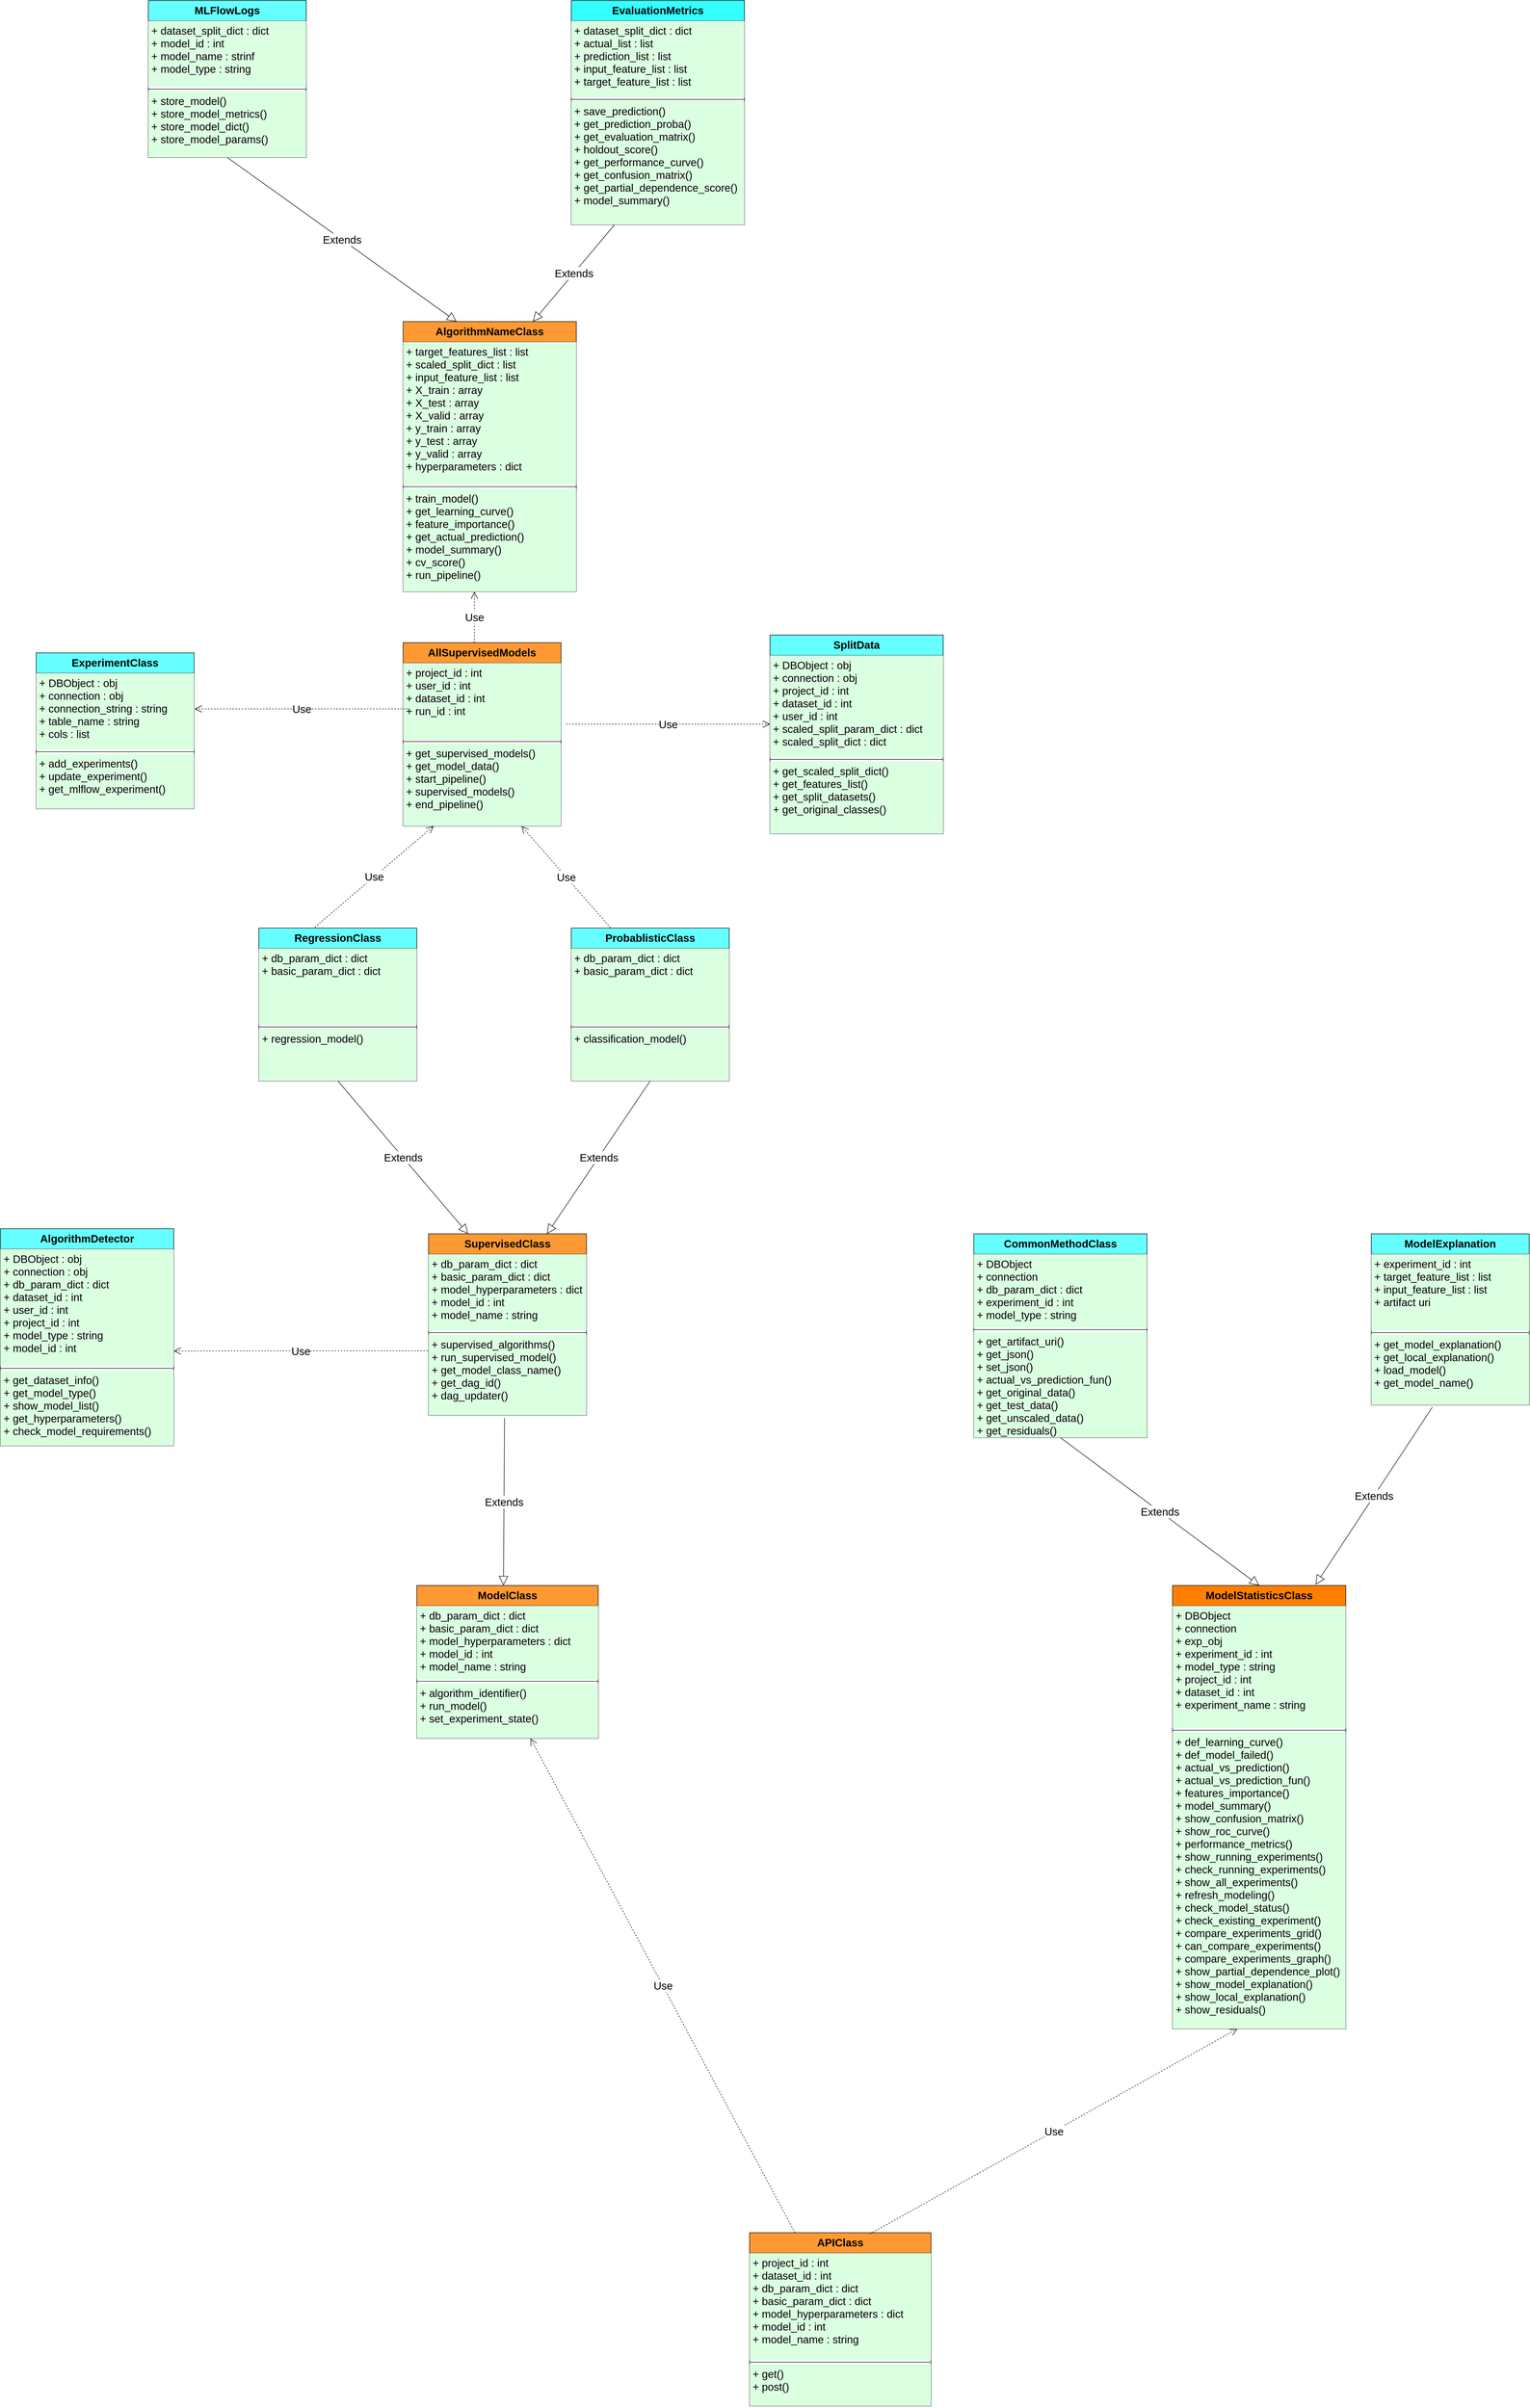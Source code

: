 <mxfile version="14.6.13" type="device"><diagram id="C5RBs43oDa-KdzZeNtuy" name="ModelclassDiagram"><mxGraphModel dx="2889" dy="3417" grid="1" gridSize="10" guides="1" tooltips="1" connect="1" arrows="1" fold="1" page="1" pageScale="1" pageWidth="827" pageHeight="1169" math="0" shadow="0"><root><mxCell id="WIyWlLk6GJQsqaUBKTNV-0"/><mxCell id="WIyWlLk6GJQsqaUBKTNV-1" parent="WIyWlLk6GJQsqaUBKTNV-0"/><mxCell id="IqQvPl8yGSlntPpfsuE_-31" value="ModelClass" style="swimlane;fontStyle=1;align=center;verticalAlign=top;childLayout=stackLayout;horizontal=1;startSize=40;horizontalStack=0;resizeParent=1;resizeParentMax=0;resizeLast=0;collapsible=1;marginBottom=0;fontSize=21;fillColor=#FF9933;" parent="WIyWlLk6GJQsqaUBKTNV-1" vertex="1"><mxGeometry x="437" y="1590" width="356" height="300" as="geometry"/></mxCell><mxCell id="IqQvPl8yGSlntPpfsuE_-32" value="+ db_param_dict : dict&#10;+ basic_param_dict : dict&#10;+ model_hyperparameters : dict&#10;+ model_id : int&#10;+ model_name : string" style="text;strokeColor=none;fillColor=#DBFFE1;align=left;verticalAlign=top;spacingLeft=4;spacingRight=4;overflow=hidden;rotatable=0;points=[[0,0.5],[1,0.5]];portConstraint=eastwest;fontSize=21;" parent="IqQvPl8yGSlntPpfsuE_-31" vertex="1"><mxGeometry y="40" width="356" height="144" as="geometry"/></mxCell><mxCell id="IqQvPl8yGSlntPpfsuE_-33" value="" style="line;strokeWidth=1;fillColor=none;align=left;verticalAlign=middle;spacingTop=-1;spacingLeft=3;spacingRight=3;rotatable=0;labelPosition=right;points=[];portConstraint=eastwest;fontSize=21;" parent="IqQvPl8yGSlntPpfsuE_-31" vertex="1"><mxGeometry y="184" width="356" height="8" as="geometry"/></mxCell><mxCell id="IqQvPl8yGSlntPpfsuE_-34" value="+ algorithm_identifier()&#10;+ run_model()&#10;+ set_experiment_state()" style="text;strokeColor=none;fillColor=#DBFFE1;align=left;verticalAlign=top;spacingLeft=4;spacingRight=4;overflow=hidden;rotatable=0;points=[[0,0.5],[1,0.5]];portConstraint=eastwest;fontSize=21;" parent="IqQvPl8yGSlntPpfsuE_-31" vertex="1"><mxGeometry y="192" width="356" height="108" as="geometry"/></mxCell><mxCell id="IqQvPl8yGSlntPpfsuE_-37" value="SupervisedClass&#10;&#10;&#10;" style="swimlane;fontStyle=1;align=center;verticalAlign=top;childLayout=stackLayout;horizontal=1;startSize=40;horizontalStack=0;resizeParent=1;resizeParentMax=0;resizeLast=0;collapsible=1;marginBottom=0;fontSize=21;fillColor=#FF9933;" parent="WIyWlLk6GJQsqaUBKTNV-1" vertex="1"><mxGeometry x="460" y="900" width="310" height="356" as="geometry"/></mxCell><mxCell id="IqQvPl8yGSlntPpfsuE_-38" value="+ db_param_dict : dict&#10;+ basic_param_dict : dict&#10;+ model_hyperparameters : dict&#10;+ model_id : int&#10;+ model_name : string" style="text;strokeColor=none;fillColor=#DBFFE1;align=left;verticalAlign=top;spacingLeft=4;spacingRight=4;overflow=hidden;rotatable=0;points=[[0,0.5],[1,0.5]];portConstraint=eastwest;fontSize=21;" parent="IqQvPl8yGSlntPpfsuE_-37" vertex="1"><mxGeometry y="40" width="310" height="150" as="geometry"/></mxCell><mxCell id="IqQvPl8yGSlntPpfsuE_-39" value="" style="line;strokeWidth=1;fillColor=none;align=left;verticalAlign=middle;spacingTop=-1;spacingLeft=3;spacingRight=3;rotatable=0;labelPosition=right;points=[];portConstraint=eastwest;fontSize=21;" parent="IqQvPl8yGSlntPpfsuE_-37" vertex="1"><mxGeometry y="190" width="310" height="8" as="geometry"/></mxCell><mxCell id="IqQvPl8yGSlntPpfsuE_-40" value="+ supervised_algorithms()&#10;+ run_supervised_model()&#10;+ get_model_class_name()&#10;+ get_dag_id()&#10;+ dag_updater()" style="text;strokeColor=none;fillColor=#DBFFE1;align=left;verticalAlign=top;spacingLeft=4;spacingRight=4;overflow=hidden;rotatable=0;points=[[0,0.5],[1,0.5]];portConstraint=eastwest;fontSize=21;" parent="IqQvPl8yGSlntPpfsuE_-37" vertex="1"><mxGeometry y="198" width="310" height="158" as="geometry"/></mxCell><mxCell id="IqQvPl8yGSlntPpfsuE_-70" value="EvaluationMetrics" style="swimlane;fontStyle=1;align=center;verticalAlign=top;childLayout=stackLayout;horizontal=1;startSize=40;horizontalStack=0;resizeParent=1;resizeParentMax=0;resizeLast=0;collapsible=1;marginBottom=0;fontSize=21;fillColor=#33FFFF;" parent="WIyWlLk6GJQsqaUBKTNV-1" vertex="1"><mxGeometry x="740" y="-1520" width="340" height="440" as="geometry"/></mxCell><mxCell id="IqQvPl8yGSlntPpfsuE_-71" value="+ dataset_split_dict : dict&#10;+ actual_list : list&#10;+ prediction_list : list&#10;+ input_feature_list : list&#10;+ target_feature_list : list" style="text;strokeColor=none;fillColor=#DBFFE1;align=left;verticalAlign=top;spacingLeft=4;spacingRight=4;overflow=hidden;rotatable=0;points=[[0,0.5],[1,0.5]];portConstraint=eastwest;fontSize=21;" parent="IqQvPl8yGSlntPpfsuE_-70" vertex="1"><mxGeometry y="40" width="340" height="150" as="geometry"/></mxCell><mxCell id="IqQvPl8yGSlntPpfsuE_-72" value="" style="line;strokeWidth=1;fillColor=none;align=left;verticalAlign=middle;spacingTop=-1;spacingLeft=3;spacingRight=3;rotatable=0;labelPosition=right;points=[];portConstraint=eastwest;fontSize=21;" parent="IqQvPl8yGSlntPpfsuE_-70" vertex="1"><mxGeometry y="190" width="340" height="8" as="geometry"/></mxCell><mxCell id="IqQvPl8yGSlntPpfsuE_-73" value="+ save_prediction()&#10;+ get_prediction_proba()&#10;+ get_evaluation_matrix()&#10;+ holdout_score()&#10;+ get_performance_curve()&#10;+ get_confusion_matrix()&#10;+ get_partial_dependence_score()&#10;+ model_summary()" style="text;strokeColor=none;fillColor=#DBFFE1;align=left;verticalAlign=top;spacingLeft=4;spacingRight=4;overflow=hidden;rotatable=0;points=[[0,0.5],[1,0.5]];portConstraint=eastwest;fontSize=21;" parent="IqQvPl8yGSlntPpfsuE_-70" vertex="1"><mxGeometry y="198" width="340" height="242" as="geometry"/></mxCell><mxCell id="IqQvPl8yGSlntPpfsuE_-74" value="MLFlowLogs&#10;" style="swimlane;fontStyle=1;align=center;verticalAlign=top;childLayout=stackLayout;horizontal=1;startSize=40;horizontalStack=0;resizeParent=1;resizeParentMax=0;resizeLast=0;collapsible=1;marginBottom=0;fontSize=21;fillColor=#66FFFF;" parent="WIyWlLk6GJQsqaUBKTNV-1" vertex="1"><mxGeometry x="-90" y="-1520" width="310" height="308" as="geometry"/></mxCell><mxCell id="IqQvPl8yGSlntPpfsuE_-75" value="+ dataset_split_dict : dict&#10;+ model_id : int&#10;+ model_name : strinf&#10;+ model_type : string" style="text;strokeColor=none;fillColor=#DBFFE1;align=left;verticalAlign=top;spacingLeft=4;spacingRight=4;overflow=hidden;rotatable=0;points=[[0,0.5],[1,0.5]];portConstraint=eastwest;fontSize=21;" parent="IqQvPl8yGSlntPpfsuE_-74" vertex="1"><mxGeometry y="40" width="310" height="130" as="geometry"/></mxCell><mxCell id="IqQvPl8yGSlntPpfsuE_-76" value="" style="line;strokeWidth=1;fillColor=none;align=left;verticalAlign=middle;spacingTop=-1;spacingLeft=3;spacingRight=3;rotatable=0;labelPosition=right;points=[];portConstraint=eastwest;fontSize=21;" parent="IqQvPl8yGSlntPpfsuE_-74" vertex="1"><mxGeometry y="170" width="310" height="8" as="geometry"/></mxCell><mxCell id="IqQvPl8yGSlntPpfsuE_-77" value="+ store_model()&#10;+ store_model_metrics()&#10;+ store_model_dict()&#10;+ store_model_params()" style="text;strokeColor=none;fillColor=#DBFFE1;align=left;verticalAlign=top;spacingLeft=4;spacingRight=4;overflow=hidden;rotatable=0;points=[[0,0.5],[1,0.5]];portConstraint=eastwest;fontSize=21;" parent="IqQvPl8yGSlntPpfsuE_-74" vertex="1"><mxGeometry y="178" width="310" height="130" as="geometry"/></mxCell><mxCell id="IqQvPl8yGSlntPpfsuE_-78" value="ModelExplanation" style="swimlane;fontStyle=1;align=center;verticalAlign=top;childLayout=stackLayout;horizontal=1;startSize=40;horizontalStack=0;resizeParent=1;resizeParentMax=0;resizeLast=0;collapsible=1;marginBottom=0;fontSize=21;fillColor=#66FFFF;" parent="WIyWlLk6GJQsqaUBKTNV-1" vertex="1"><mxGeometry x="2310" y="900" width="310" height="336" as="geometry"/></mxCell><mxCell id="IqQvPl8yGSlntPpfsuE_-79" value="+ experiment_id : int&#10;+ target_feature_list : list&#10;+ input_feature_list : list&#10;+ artifact uri" style="text;strokeColor=none;fillColor=#DBFFE1;align=left;verticalAlign=top;spacingLeft=4;spacingRight=4;overflow=hidden;rotatable=0;points=[[0,0.5],[1,0.5]];portConstraint=eastwest;fontSize=21;" parent="IqQvPl8yGSlntPpfsuE_-78" vertex="1"><mxGeometry y="40" width="310" height="150" as="geometry"/></mxCell><mxCell id="IqQvPl8yGSlntPpfsuE_-80" value="" style="line;strokeWidth=1;fillColor=none;align=left;verticalAlign=middle;spacingTop=-1;spacingLeft=3;spacingRight=3;rotatable=0;labelPosition=right;points=[];portConstraint=eastwest;fontSize=21;" parent="IqQvPl8yGSlntPpfsuE_-78" vertex="1"><mxGeometry y="190" width="310" height="8" as="geometry"/></mxCell><mxCell id="IqQvPl8yGSlntPpfsuE_-81" value="+ get_model_explanation()&#10;+ get_local_explanation()&#10;+ load_model()&#10;+ get_model_name()" style="text;strokeColor=none;fillColor=#DBFFE1;align=left;verticalAlign=top;spacingLeft=4;spacingRight=4;overflow=hidden;rotatable=0;points=[[0,0.5],[1,0.5]];portConstraint=eastwest;fontSize=21;" parent="IqQvPl8yGSlntPpfsuE_-78" vertex="1"><mxGeometry y="198" width="310" height="138" as="geometry"/></mxCell><mxCell id="IqQvPl8yGSlntPpfsuE_-82" value="ExperimentClass" style="swimlane;fontStyle=1;align=center;verticalAlign=top;childLayout=stackLayout;horizontal=1;startSize=40;horizontalStack=0;resizeParent=1;resizeParentMax=0;resizeLast=0;collapsible=1;marginBottom=0;fontSize=21;fillColor=#66FFFF;" parent="WIyWlLk6GJQsqaUBKTNV-1" vertex="1"><mxGeometry x="-310" y="-240" width="310" height="306" as="geometry"/></mxCell><mxCell id="IqQvPl8yGSlntPpfsuE_-83" value="+ DBObject : obj&#10;+ connection : obj&#10;+ connection_string : string&#10;+ table_name : string&#10;+ cols : list" style="text;strokeColor=none;fillColor=#DBFFE1;align=left;verticalAlign=top;spacingLeft=4;spacingRight=4;overflow=hidden;rotatable=0;points=[[0,0.5],[1,0.5]];portConstraint=eastwest;fontSize=21;" parent="IqQvPl8yGSlntPpfsuE_-82" vertex="1"><mxGeometry y="40" width="310" height="150" as="geometry"/></mxCell><mxCell id="IqQvPl8yGSlntPpfsuE_-84" value="" style="line;strokeWidth=1;fillColor=none;align=left;verticalAlign=middle;spacingTop=-1;spacingLeft=3;spacingRight=3;rotatable=0;labelPosition=right;points=[];portConstraint=eastwest;fontSize=21;" parent="IqQvPl8yGSlntPpfsuE_-82" vertex="1"><mxGeometry y="190" width="310" height="8" as="geometry"/></mxCell><mxCell id="IqQvPl8yGSlntPpfsuE_-85" value="+ add_experiments()&#10;+ update_experiment()&#10;+ get_mlflow_experiment()" style="text;strokeColor=none;fillColor=#DBFFE1;align=left;verticalAlign=top;spacingLeft=4;spacingRight=4;overflow=hidden;rotatable=0;points=[[0,0.5],[1,0.5]];portConstraint=eastwest;fontSize=21;" parent="IqQvPl8yGSlntPpfsuE_-82" vertex="1"><mxGeometry y="198" width="310" height="108" as="geometry"/></mxCell><mxCell id="IqQvPl8yGSlntPpfsuE_-86" value="AlgorithmDetector" style="swimlane;fontStyle=1;align=center;verticalAlign=top;childLayout=stackLayout;horizontal=1;startSize=40;horizontalStack=0;resizeParent=1;resizeParentMax=0;resizeLast=0;collapsible=1;marginBottom=0;fontSize=21;fillColor=#66FFFF;" parent="WIyWlLk6GJQsqaUBKTNV-1" vertex="1"><mxGeometry x="-380" y="890" width="340" height="426" as="geometry"/></mxCell><mxCell id="IqQvPl8yGSlntPpfsuE_-87" value="+ DBObject : obj&#10;+ connection : obj&#10;+ db_param_dict : dict&#10;+ dataset_id : int&#10;+ user_id : int&#10;+ project_id : int&#10;+ model_type : string&#10;+ model_id : int" style="text;strokeColor=none;fillColor=#DBFFE1;align=left;verticalAlign=top;spacingLeft=4;spacingRight=4;overflow=hidden;rotatable=0;points=[[0,0.5],[1,0.5]];portConstraint=eastwest;fontSize=21;" parent="IqQvPl8yGSlntPpfsuE_-86" vertex="1"><mxGeometry y="40" width="340" height="230" as="geometry"/></mxCell><mxCell id="IqQvPl8yGSlntPpfsuE_-88" value="" style="line;strokeWidth=1;fillColor=none;align=left;verticalAlign=middle;spacingTop=-1;spacingLeft=3;spacingRight=3;rotatable=0;labelPosition=right;points=[];portConstraint=eastwest;fontSize=21;" parent="IqQvPl8yGSlntPpfsuE_-86" vertex="1"><mxGeometry y="270" width="340" height="8" as="geometry"/></mxCell><mxCell id="IqQvPl8yGSlntPpfsuE_-89" value="+ get_dataset_info()&#10;+ get_model_type()&#10;+ show_model_list()&#10;+ get_hyperparameters()&#10;+ check_model_requirements()" style="text;strokeColor=none;fillColor=#DBFFE1;align=left;verticalAlign=top;spacingLeft=4;spacingRight=4;overflow=hidden;rotatable=0;points=[[0,0.5],[1,0.5]];portConstraint=eastwest;fontSize=21;" parent="IqQvPl8yGSlntPpfsuE_-86" vertex="1"><mxGeometry y="278" width="340" height="148" as="geometry"/></mxCell><mxCell id="IqQvPl8yGSlntPpfsuE_-90" value="CommonMethodClass" style="swimlane;fontStyle=1;align=center;verticalAlign=top;childLayout=stackLayout;horizontal=1;startSize=40;horizontalStack=0;resizeParent=1;resizeParentMax=0;resizeLast=0;collapsible=1;marginBottom=0;fontSize=21;fillColor=#66FFFF;" parent="WIyWlLk6GJQsqaUBKTNV-1" vertex="1"><mxGeometry x="1530" y="900" width="340" height="400" as="geometry"/></mxCell><mxCell id="IqQvPl8yGSlntPpfsuE_-91" value="+ DBObject&#10;+ connection&#10;+ db_param_dict : dict&#10;+ experiment_id : int&#10;+ model_type : string" style="text;strokeColor=none;fillColor=#DBFFE1;align=left;verticalAlign=top;spacingLeft=4;spacingRight=4;overflow=hidden;rotatable=0;points=[[0,0.5],[1,0.5]];portConstraint=eastwest;fontSize=21;" parent="IqQvPl8yGSlntPpfsuE_-90" vertex="1"><mxGeometry y="40" width="340" height="144" as="geometry"/></mxCell><mxCell id="IqQvPl8yGSlntPpfsuE_-92" value="" style="line;strokeWidth=1;fillColor=none;align=left;verticalAlign=middle;spacingTop=-1;spacingLeft=3;spacingRight=3;rotatable=0;labelPosition=right;points=[];portConstraint=eastwest;fontSize=21;" parent="IqQvPl8yGSlntPpfsuE_-90" vertex="1"><mxGeometry y="184" width="340" height="8" as="geometry"/></mxCell><mxCell id="IqQvPl8yGSlntPpfsuE_-93" value="+ get_artifact_uri()&#10;+ get_json()&#10;+ set_json()&#10;+ actual_vs_prediction_fun()&#10;+ get_original_data()&#10;+ get_test_data()&#10;+ get_unscaled_data()&#10;+ get_residuals()" style="text;strokeColor=none;fillColor=#DBFFE1;align=left;verticalAlign=top;spacingLeft=4;spacingRight=4;overflow=hidden;rotatable=0;points=[[0,0.5],[1,0.5]];portConstraint=eastwest;fontSize=21;" parent="IqQvPl8yGSlntPpfsuE_-90" vertex="1"><mxGeometry y="192" width="340" height="208" as="geometry"/></mxCell><mxCell id="IqQvPl8yGSlntPpfsuE_-94" value="ModelStatisticsClass" style="swimlane;fontStyle=1;align=center;verticalAlign=top;childLayout=stackLayout;horizontal=1;startSize=40;horizontalStack=0;resizeParent=1;resizeParentMax=0;resizeLast=0;collapsible=1;marginBottom=0;fontSize=21;fillColor=#FF8000;" parent="WIyWlLk6GJQsqaUBKTNV-1" vertex="1"><mxGeometry x="1920" y="1590" width="340" height="870" as="geometry"/></mxCell><mxCell id="IqQvPl8yGSlntPpfsuE_-95" value="+ DBObject&#10;+ connection&#10;+ exp_obj&#10;+ experiment_id : int&#10;+ model_type : string&#10;+ project_id : int&#10;+ dataset_id : int&#10;+ experiment_name : string" style="text;strokeColor=none;fillColor=#DBFFE1;align=left;verticalAlign=top;spacingLeft=4;spacingRight=4;overflow=hidden;rotatable=0;points=[[0,0.5],[1,0.5]];portConstraint=eastwest;fontSize=21;" parent="IqQvPl8yGSlntPpfsuE_-94" vertex="1"><mxGeometry y="40" width="340" height="240" as="geometry"/></mxCell><mxCell id="IqQvPl8yGSlntPpfsuE_-96" value="" style="line;strokeWidth=1;fillColor=none;align=left;verticalAlign=middle;spacingTop=-1;spacingLeft=3;spacingRight=3;rotatable=0;labelPosition=right;points=[];portConstraint=eastwest;fontSize=21;" parent="IqQvPl8yGSlntPpfsuE_-94" vertex="1"><mxGeometry y="280" width="340" height="8" as="geometry"/></mxCell><mxCell id="IqQvPl8yGSlntPpfsuE_-97" value="+ def_learning_curve()&#10;+ def_model_failed()&#10;+ actual_vs_prediction()&#10;+ actual_vs_prediction_fun()&#10;+ features_importance()&#10;+ model_summary()&#10;+ show_confusion_matrix()&#10;+ show_roc_curve()&#10;+ performance_metrics()&#10;+ show_running_experiments()&#10;+ check_running_experiments()&#10;+ show_all_experiments()&#10;+ refresh_modeling()&#10;+ check_model_status()&#10;+ check_existing_experiment()&#10;+ compare_experiments_grid()&#10;+ can_compare_experiments()&#10;+ compare_experiments_graph()&#10;+ show_partial_dependence_plot()&#10;+ show_model_explanation()&#10;+ show_local_explanation()&#10;+ show_residuals()&#10;" style="text;strokeColor=none;fillColor=#DBFFE1;align=left;verticalAlign=top;spacingLeft=4;spacingRight=4;overflow=hidden;rotatable=0;points=[[0,0.5],[1,0.5]];portConstraint=eastwest;fontSize=21;" parent="IqQvPl8yGSlntPpfsuE_-94" vertex="1"><mxGeometry y="288" width="340" height="582" as="geometry"/></mxCell><mxCell id="IqQvPl8yGSlntPpfsuE_-98" value="SplitData" style="swimlane;fontStyle=1;align=center;verticalAlign=top;childLayout=stackLayout;horizontal=1;startSize=40;horizontalStack=0;resizeParent=1;resizeParentMax=0;resizeLast=0;collapsible=1;marginBottom=0;fontSize=21;fillColor=#66FFFF;" parent="WIyWlLk6GJQsqaUBKTNV-1" vertex="1"><mxGeometry x="1130" y="-275" width="340" height="390" as="geometry"/></mxCell><mxCell id="IqQvPl8yGSlntPpfsuE_-99" value="+ DBObject : obj&#10;+ connection : obj&#10;+ project_id : int&#10;+ dataset_id : int&#10;+ user_id : int&#10;+ scaled_split_param_dict : dict&#10;+ scaled_split_dict : dict" style="text;strokeColor=none;fillColor=#DBFFE1;align=left;verticalAlign=top;spacingLeft=4;spacingRight=4;overflow=hidden;rotatable=0;points=[[0,0.5],[1,0.5]];portConstraint=eastwest;fontSize=21;" parent="IqQvPl8yGSlntPpfsuE_-98" vertex="1"><mxGeometry y="40" width="340" height="200" as="geometry"/></mxCell><mxCell id="IqQvPl8yGSlntPpfsuE_-100" value="" style="line;strokeWidth=1;fillColor=none;align=left;verticalAlign=middle;spacingTop=-1;spacingLeft=3;spacingRight=3;rotatable=0;labelPosition=right;points=[];portConstraint=eastwest;fontSize=21;" parent="IqQvPl8yGSlntPpfsuE_-98" vertex="1"><mxGeometry y="240" width="340" height="8" as="geometry"/></mxCell><mxCell id="IqQvPl8yGSlntPpfsuE_-101" value="+ get_scaled_split_dict()&#10;+ get_features_list()&#10;+ get_split_datasets()&#10;+ get_original_classes()" style="text;strokeColor=none;fillColor=#DBFFE1;align=left;verticalAlign=top;spacingLeft=4;spacingRight=4;overflow=hidden;rotatable=0;points=[[0,0.5],[1,0.5]];portConstraint=eastwest;fontSize=21;" parent="IqQvPl8yGSlntPpfsuE_-98" vertex="1"><mxGeometry y="248" width="340" height="142" as="geometry"/></mxCell><mxCell id="IqQvPl8yGSlntPpfsuE_-107" value="AlgorithmNameClass" style="swimlane;fontStyle=1;align=center;verticalAlign=top;childLayout=stackLayout;horizontal=1;startSize=40;horizontalStack=0;resizeParent=1;resizeParentMax=0;resizeLast=0;collapsible=1;marginBottom=0;fontSize=21;fillColor=#FF9933;" parent="WIyWlLk6GJQsqaUBKTNV-1" vertex="1"><mxGeometry x="410" y="-890" width="340" height="530" as="geometry"/></mxCell><mxCell id="IqQvPl8yGSlntPpfsuE_-108" value="+ target_features_list : list&#10;+ scaled_split_dict : list&#10;+ input_feature_list : list&#10;+ X_train : array&#10;+ X_test : array&#10;+ X_valid : array&#10;+ y_train : array&#10;+ y_test : array&#10;+ y_valid : array&#10;+ hyperparameters : dict" style="text;strokeColor=none;fillColor=#DBFFE1;align=left;verticalAlign=top;spacingLeft=4;spacingRight=4;overflow=hidden;rotatable=0;points=[[0,0.5],[1,0.5]];portConstraint=eastwest;fontSize=21;" parent="IqQvPl8yGSlntPpfsuE_-107" vertex="1"><mxGeometry y="40" width="340" height="280" as="geometry"/></mxCell><mxCell id="IqQvPl8yGSlntPpfsuE_-109" value="" style="line;strokeWidth=1;fillColor=none;align=left;verticalAlign=middle;spacingTop=-1;spacingLeft=3;spacingRight=3;rotatable=0;labelPosition=right;points=[];portConstraint=eastwest;fontSize=21;" parent="IqQvPl8yGSlntPpfsuE_-107" vertex="1"><mxGeometry y="320" width="340" height="8" as="geometry"/></mxCell><mxCell id="IqQvPl8yGSlntPpfsuE_-110" value="+ train_model()&#10;+ get_learning_curve()&#10;+ feature_importance()&#10;+ get_actual_prediction()&#10;+ model_summary()&#10;+ cv_score()&#10;+ run_pipeline()" style="text;strokeColor=none;fillColor=#DBFFE1;align=left;verticalAlign=top;spacingLeft=4;spacingRight=4;overflow=hidden;rotatable=0;points=[[0,0.5],[1,0.5]];portConstraint=eastwest;fontSize=21;" parent="IqQvPl8yGSlntPpfsuE_-107" vertex="1"><mxGeometry y="328" width="340" height="202" as="geometry"/></mxCell><mxCell id="IqQvPl8yGSlntPpfsuE_-115" value="Extends" style="endArrow=block;endSize=16;endFill=0;html=1;fontSize=21;exitX=0.5;exitY=1;exitDx=0;exitDy=0;entryX=0.5;entryY=0;entryDx=0;entryDy=0;" parent="WIyWlLk6GJQsqaUBKTNV-1" source="IqQvPl8yGSlntPpfsuE_-90" target="IqQvPl8yGSlntPpfsuE_-94" edge="1"><mxGeometry width="160" relative="1" as="geometry"><mxPoint x="300" y="-1800" as="sourcePoint"/><mxPoint x="460" y="-1800" as="targetPoint"/></mxGeometry></mxCell><mxCell id="IqQvPl8yGSlntPpfsuE_-120" value="Extends" style="endArrow=block;endSize=16;endFill=0;html=1;fontSize=21;exitX=0.5;exitY=1;exitDx=0;exitDy=0;" parent="WIyWlLk6GJQsqaUBKTNV-1" source="IqQvPl8yGSlntPpfsuE_-74" edge="1"><mxGeometry width="160" relative="1" as="geometry"><mxPoint x="690" y="-1630" as="sourcePoint"/><mxPoint x="515" y="-890" as="targetPoint"/></mxGeometry></mxCell><mxCell id="IqQvPl8yGSlntPpfsuE_-121" value="Extends" style="endArrow=block;endSize=16;endFill=0;html=1;fontSize=21;exitX=0.25;exitY=1;exitDx=0;exitDy=0;entryX=0.75;entryY=0;entryDx=0;entryDy=0;" parent="WIyWlLk6GJQsqaUBKTNV-1" source="IqQvPl8yGSlntPpfsuE_-70" target="IqQvPl8yGSlntPpfsuE_-107" edge="1"><mxGeometry width="160" relative="1" as="geometry"><mxPoint x="690" y="-1630" as="sourcePoint"/><mxPoint x="850" y="-1630" as="targetPoint"/></mxGeometry></mxCell><mxCell id="IqQvPl8yGSlntPpfsuE_-124" value="RegressionClass&#10;&#10;&#10;" style="swimlane;fontStyle=1;align=center;verticalAlign=top;childLayout=stackLayout;horizontal=1;startSize=40;horizontalStack=0;resizeParent=1;resizeParentMax=0;resizeLast=0;collapsible=1;marginBottom=0;fontSize=21;fillColor=#66FFFF;" parent="WIyWlLk6GJQsqaUBKTNV-1" vertex="1"><mxGeometry x="127" y="300" width="310" height="300" as="geometry"/></mxCell><mxCell id="IqQvPl8yGSlntPpfsuE_-125" value="+ db_param_dict : dict&#10;+ basic_param_dict : dict&#10;" style="text;strokeColor=none;fillColor=#DBFFE1;align=left;verticalAlign=top;spacingLeft=4;spacingRight=4;overflow=hidden;rotatable=0;points=[[0,0.5],[1,0.5]];portConstraint=eastwest;fontSize=21;" parent="IqQvPl8yGSlntPpfsuE_-124" vertex="1"><mxGeometry y="40" width="310" height="150" as="geometry"/></mxCell><mxCell id="IqQvPl8yGSlntPpfsuE_-126" value="" style="line;strokeWidth=1;fillColor=none;align=left;verticalAlign=middle;spacingTop=-1;spacingLeft=3;spacingRight=3;rotatable=0;labelPosition=right;points=[];portConstraint=eastwest;fontSize=21;" parent="IqQvPl8yGSlntPpfsuE_-124" vertex="1"><mxGeometry y="190" width="310" height="8" as="geometry"/></mxCell><mxCell id="IqQvPl8yGSlntPpfsuE_-127" value="+ regression_model()&#10;" style="text;strokeColor=none;fillColor=#DBFFE1;align=left;verticalAlign=top;spacingLeft=4;spacingRight=4;overflow=hidden;rotatable=0;points=[[0,0.5],[1,0.5]];portConstraint=eastwest;fontSize=21;" parent="IqQvPl8yGSlntPpfsuE_-124" vertex="1"><mxGeometry y="198" width="310" height="102" as="geometry"/></mxCell><mxCell id="IqQvPl8yGSlntPpfsuE_-128" value="ProbablisticClass&#10;&#10;&#10;" style="swimlane;fontStyle=1;align=center;verticalAlign=top;childLayout=stackLayout;horizontal=1;startSize=40;horizontalStack=0;resizeParent=1;resizeParentMax=0;resizeLast=0;collapsible=1;marginBottom=0;fontSize=21;fillColor=#66FFFF;" parent="WIyWlLk6GJQsqaUBKTNV-1" vertex="1"><mxGeometry x="740" y="300" width="310" height="300" as="geometry"/></mxCell><mxCell id="IqQvPl8yGSlntPpfsuE_-129" value="+ db_param_dict : dict&#10;+ basic_param_dict : dict&#10;" style="text;strokeColor=none;fillColor=#DBFFE1;align=left;verticalAlign=top;spacingLeft=4;spacingRight=4;overflow=hidden;rotatable=0;points=[[0,0.5],[1,0.5]];portConstraint=eastwest;fontSize=21;" parent="IqQvPl8yGSlntPpfsuE_-128" vertex="1"><mxGeometry y="40" width="310" height="150" as="geometry"/></mxCell><mxCell id="IqQvPl8yGSlntPpfsuE_-130" value="" style="line;strokeWidth=1;fillColor=none;align=left;verticalAlign=middle;spacingTop=-1;spacingLeft=3;spacingRight=3;rotatable=0;labelPosition=right;points=[];portConstraint=eastwest;fontSize=21;" parent="IqQvPl8yGSlntPpfsuE_-128" vertex="1"><mxGeometry y="190" width="310" height="8" as="geometry"/></mxCell><mxCell id="IqQvPl8yGSlntPpfsuE_-131" value="+ classification_model()&#10;" style="text;strokeColor=none;fillColor=#DBFFE1;align=left;verticalAlign=top;spacingLeft=4;spacingRight=4;overflow=hidden;rotatable=0;points=[[0,0.5],[1,0.5]];portConstraint=eastwest;fontSize=21;" parent="IqQvPl8yGSlntPpfsuE_-128" vertex="1"><mxGeometry y="198" width="310" height="102" as="geometry"/></mxCell><mxCell id="IqQvPl8yGSlntPpfsuE_-138" value="AllSupervisedModels&#10;&#10;" style="swimlane;fontStyle=1;align=center;verticalAlign=top;childLayout=stackLayout;horizontal=1;startSize=40;horizontalStack=0;resizeParent=1;resizeParentMax=0;resizeLast=0;collapsible=1;marginBottom=0;fontSize=21;fillColor=#FF9933;" parent="WIyWlLk6GJQsqaUBKTNV-1" vertex="1"><mxGeometry x="410" y="-260" width="310" height="360" as="geometry"/></mxCell><mxCell id="IqQvPl8yGSlntPpfsuE_-139" value="+ project_id : int&#10;+ user_id : int&#10;+ dataset_id : int&#10;+ run_id : int&#10;" style="text;strokeColor=none;fillColor=#DBFFE1;align=left;verticalAlign=top;spacingLeft=4;spacingRight=4;overflow=hidden;rotatable=0;points=[[0,0.5],[1,0.5]];portConstraint=eastwest;fontSize=21;" parent="IqQvPl8yGSlntPpfsuE_-138" vertex="1"><mxGeometry y="40" width="310" height="150" as="geometry"/></mxCell><mxCell id="IqQvPl8yGSlntPpfsuE_-140" value="" style="line;strokeWidth=1;fillColor=none;align=left;verticalAlign=middle;spacingTop=-1;spacingLeft=3;spacingRight=3;rotatable=0;labelPosition=right;points=[];portConstraint=eastwest;fontSize=21;" parent="IqQvPl8yGSlntPpfsuE_-138" vertex="1"><mxGeometry y="190" width="310" height="8" as="geometry"/></mxCell><mxCell id="IqQvPl8yGSlntPpfsuE_-141" value="+ get_supervised_models()&#10;+ get_model_data()&#10;+ start_pipeline()&#10;+ supervised_models()&#10;+ end_pipeline()" style="text;strokeColor=none;fillColor=#DBFFE1;align=left;verticalAlign=top;spacingLeft=4;spacingRight=4;overflow=hidden;rotatable=0;points=[[0,0.5],[1,0.5]];portConstraint=eastwest;fontSize=21;" parent="IqQvPl8yGSlntPpfsuE_-138" vertex="1"><mxGeometry y="198" width="310" height="162" as="geometry"/></mxCell><mxCell id="IqQvPl8yGSlntPpfsuE_-142" value="Use" style="endArrow=open;endSize=12;dashed=1;html=1;fontSize=21;exitX=0.354;exitY=-0.005;exitDx=0;exitDy=0;exitPerimeter=0;" parent="WIyWlLk6GJQsqaUBKTNV-1" source="IqQvPl8yGSlntPpfsuE_-124" target="IqQvPl8yGSlntPpfsuE_-141" edge="1"><mxGeometry width="160" relative="1" as="geometry"><mxPoint x="1060" y="-10" as="sourcePoint"/><mxPoint x="1220" y="-10" as="targetPoint"/></mxGeometry></mxCell><mxCell id="IqQvPl8yGSlntPpfsuE_-143" value="Use" style="endArrow=open;endSize=12;dashed=1;html=1;fontSize=21;exitX=0.25;exitY=0;exitDx=0;exitDy=0;entryX=0.75;entryY=1;entryDx=0;entryDy=0;" parent="WIyWlLk6GJQsqaUBKTNV-1" source="IqQvPl8yGSlntPpfsuE_-128" target="IqQvPl8yGSlntPpfsuE_-138" edge="1"><mxGeometry width="160" relative="1" as="geometry"><mxPoint x="770" y="280" as="sourcePoint"/><mxPoint x="590" y="110" as="targetPoint"/></mxGeometry></mxCell><mxCell id="IqQvPl8yGSlntPpfsuE_-158" value="Use" style="endArrow=open;endSize=12;dashed=1;html=1;fontSize=21;" parent="WIyWlLk6GJQsqaUBKTNV-1" edge="1"><mxGeometry width="160" relative="1" as="geometry"><mxPoint x="730" y="-100" as="sourcePoint"/><mxPoint x="1130" y="-100" as="targetPoint"/></mxGeometry></mxCell><mxCell id="IqQvPl8yGSlntPpfsuE_-157" value="Use" style="endArrow=open;endSize=12;dashed=1;html=1;fontSize=21;" parent="WIyWlLk6GJQsqaUBKTNV-1" edge="1"><mxGeometry width="160" relative="1" as="geometry"><mxPoint x="550" y="-260" as="sourcePoint"/><mxPoint x="550" y="-360" as="targetPoint"/></mxGeometry></mxCell><mxCell id="IqQvPl8yGSlntPpfsuE_-160" value="Extends" style="endArrow=block;endSize=16;endFill=0;html=1;fontSize=21;exitX=0.481;exitY=1.035;exitDx=0;exitDy=0;exitPerimeter=0;" parent="WIyWlLk6GJQsqaUBKTNV-1" source="IqQvPl8yGSlntPpfsuE_-40" edge="1"><mxGeometry width="160" relative="1" as="geometry"><mxPoint x="540" y="1208" as="sourcePoint"/><mxPoint x="607" y="1590" as="targetPoint"/></mxGeometry></mxCell><mxCell id="IqQvPl8yGSlntPpfsuE_-161" value="Extends" style="endArrow=block;endSize=16;endFill=0;html=1;fontSize=21;entryX=0.25;entryY=0;entryDx=0;entryDy=0;exitX=0.5;exitY=1;exitDx=0;exitDy=0;" parent="WIyWlLk6GJQsqaUBKTNV-1" source="IqQvPl8yGSlntPpfsuE_-124" target="IqQvPl8yGSlntPpfsuE_-37" edge="1"><mxGeometry width="160" relative="1" as="geometry"><mxPoint x="220" y="590" as="sourcePoint"/><mxPoint x="786.636" y="1477.3" as="targetPoint"/></mxGeometry></mxCell><mxCell id="IqQvPl8yGSlntPpfsuE_-162" value="Extends" style="endArrow=block;endSize=16;endFill=0;html=1;fontSize=21;entryX=0.75;entryY=0;entryDx=0;entryDy=0;exitX=0.5;exitY=1;exitDx=0;exitDy=0;" parent="WIyWlLk6GJQsqaUBKTNV-1" source="IqQvPl8yGSlntPpfsuE_-128" target="IqQvPl8yGSlntPpfsuE_-37" edge="1"><mxGeometry width="160" relative="1" as="geometry"><mxPoint x="170" y="620" as="sourcePoint"/><mxPoint x="497.5" y="850" as="targetPoint"/></mxGeometry></mxCell><mxCell id="IqQvPl8yGSlntPpfsuE_-163" value="Use" style="endArrow=open;endSize=12;dashed=1;html=1;fontSize=21;exitX=-0.004;exitY=0.199;exitDx=0;exitDy=0;exitPerimeter=0;" parent="WIyWlLk6GJQsqaUBKTNV-1" source="IqQvPl8yGSlntPpfsuE_-40" edge="1"><mxGeometry width="160" relative="1" as="geometry"><mxPoint x="1080" y="690" as="sourcePoint"/><mxPoint x="-40" y="1130" as="targetPoint"/></mxGeometry></mxCell><mxCell id="IqQvPl8yGSlntPpfsuE_-118" value="Use" style="endArrow=open;endSize=12;dashed=1;html=1;fontSize=21;" parent="WIyWlLk6GJQsqaUBKTNV-1" edge="1"><mxGeometry width="160" relative="1" as="geometry"><mxPoint x="420" y="-130" as="sourcePoint"/><mxPoint x="1" y="-130" as="targetPoint"/></mxGeometry></mxCell><mxCell id="IqQvPl8yGSlntPpfsuE_-170" value="Extends" style="endArrow=block;endSize=16;endFill=0;html=1;fontSize=21;entryX=0.826;entryY=-0.002;entryDx=0;entryDy=0;entryPerimeter=0;" parent="WIyWlLk6GJQsqaUBKTNV-1" target="IqQvPl8yGSlntPpfsuE_-94" edge="1"><mxGeometry width="160" relative="1" as="geometry"><mxPoint x="2430" y="1240" as="sourcePoint"/><mxPoint x="2335" y="-310" as="targetPoint"/></mxGeometry></mxCell><mxCell id="IqQvPl8yGSlntPpfsuE_-186" value="APIClass" style="swimlane;fontStyle=1;align=center;verticalAlign=top;childLayout=stackLayout;horizontal=1;startSize=40;horizontalStack=0;resizeParent=1;resizeParentMax=0;resizeLast=0;collapsible=1;marginBottom=0;fontSize=21;fillColor=#FF9933;" parent="WIyWlLk6GJQsqaUBKTNV-1" vertex="1"><mxGeometry x="1090" y="2860" width="356" height="340" as="geometry"/></mxCell><mxCell id="IqQvPl8yGSlntPpfsuE_-187" value="+ project_id : int&#10;+ dataset_id : int&#10;+ db_param_dict : dict&#10;+ basic_param_dict : dict&#10;+ model_hyperparameters : dict&#10;+ model_id : int&#10;+ model_name : string" style="text;strokeColor=none;fillColor=#DBFFE1;align=left;verticalAlign=top;spacingLeft=4;spacingRight=4;overflow=hidden;rotatable=0;points=[[0,0.5],[1,0.5]];portConstraint=eastwest;fontSize=21;" parent="IqQvPl8yGSlntPpfsuE_-186" vertex="1"><mxGeometry y="40" width="356" height="210" as="geometry"/></mxCell><mxCell id="IqQvPl8yGSlntPpfsuE_-188" value="" style="line;strokeWidth=1;fillColor=none;align=left;verticalAlign=middle;spacingTop=-1;spacingLeft=3;spacingRight=3;rotatable=0;labelPosition=right;points=[];portConstraint=eastwest;fontSize=21;" parent="IqQvPl8yGSlntPpfsuE_-186" vertex="1"><mxGeometry y="250" width="356" height="8" as="geometry"/></mxCell><mxCell id="IqQvPl8yGSlntPpfsuE_-189" value="+ get()&#10;+ post()" style="text;strokeColor=none;fillColor=#DBFFE1;align=left;verticalAlign=top;spacingLeft=4;spacingRight=4;overflow=hidden;rotatable=0;points=[[0,0.5],[1,0.5]];portConstraint=eastwest;fontSize=21;" parent="IqQvPl8yGSlntPpfsuE_-186" vertex="1"><mxGeometry y="258" width="356" height="82" as="geometry"/></mxCell><mxCell id="IqQvPl8yGSlntPpfsuE_-190" value="Use" style="endArrow=open;endSize=12;dashed=1;html=1;fontSize=21;exitX=0.25;exitY=0;exitDx=0;exitDy=0;" parent="WIyWlLk6GJQsqaUBKTNV-1" source="IqQvPl8yGSlntPpfsuE_-186" edge="1"><mxGeometry width="160" relative="1" as="geometry"><mxPoint x="1310" y="2700" as="sourcePoint"/><mxPoint x="660" y="1890" as="targetPoint"/></mxGeometry></mxCell><mxCell id="IqQvPl8yGSlntPpfsuE_-191" value="Use" style="endArrow=open;endSize=12;dashed=1;html=1;fontSize=21;exitX=0.664;exitY=0.007;exitDx=0;exitDy=0;exitPerimeter=0;entryX=0.374;entryY=1;entryDx=0;entryDy=0;entryPerimeter=0;" parent="WIyWlLk6GJQsqaUBKTNV-1" source="IqQvPl8yGSlntPpfsuE_-186" target="IqQvPl8yGSlntPpfsuE_-97" edge="1"><mxGeometry width="160" relative="1" as="geometry"><mxPoint x="1329" y="2730" as="sourcePoint"/><mxPoint x="2050" y="2470" as="targetPoint"/></mxGeometry></mxCell></root></mxGraphModel></diagram></mxfile>